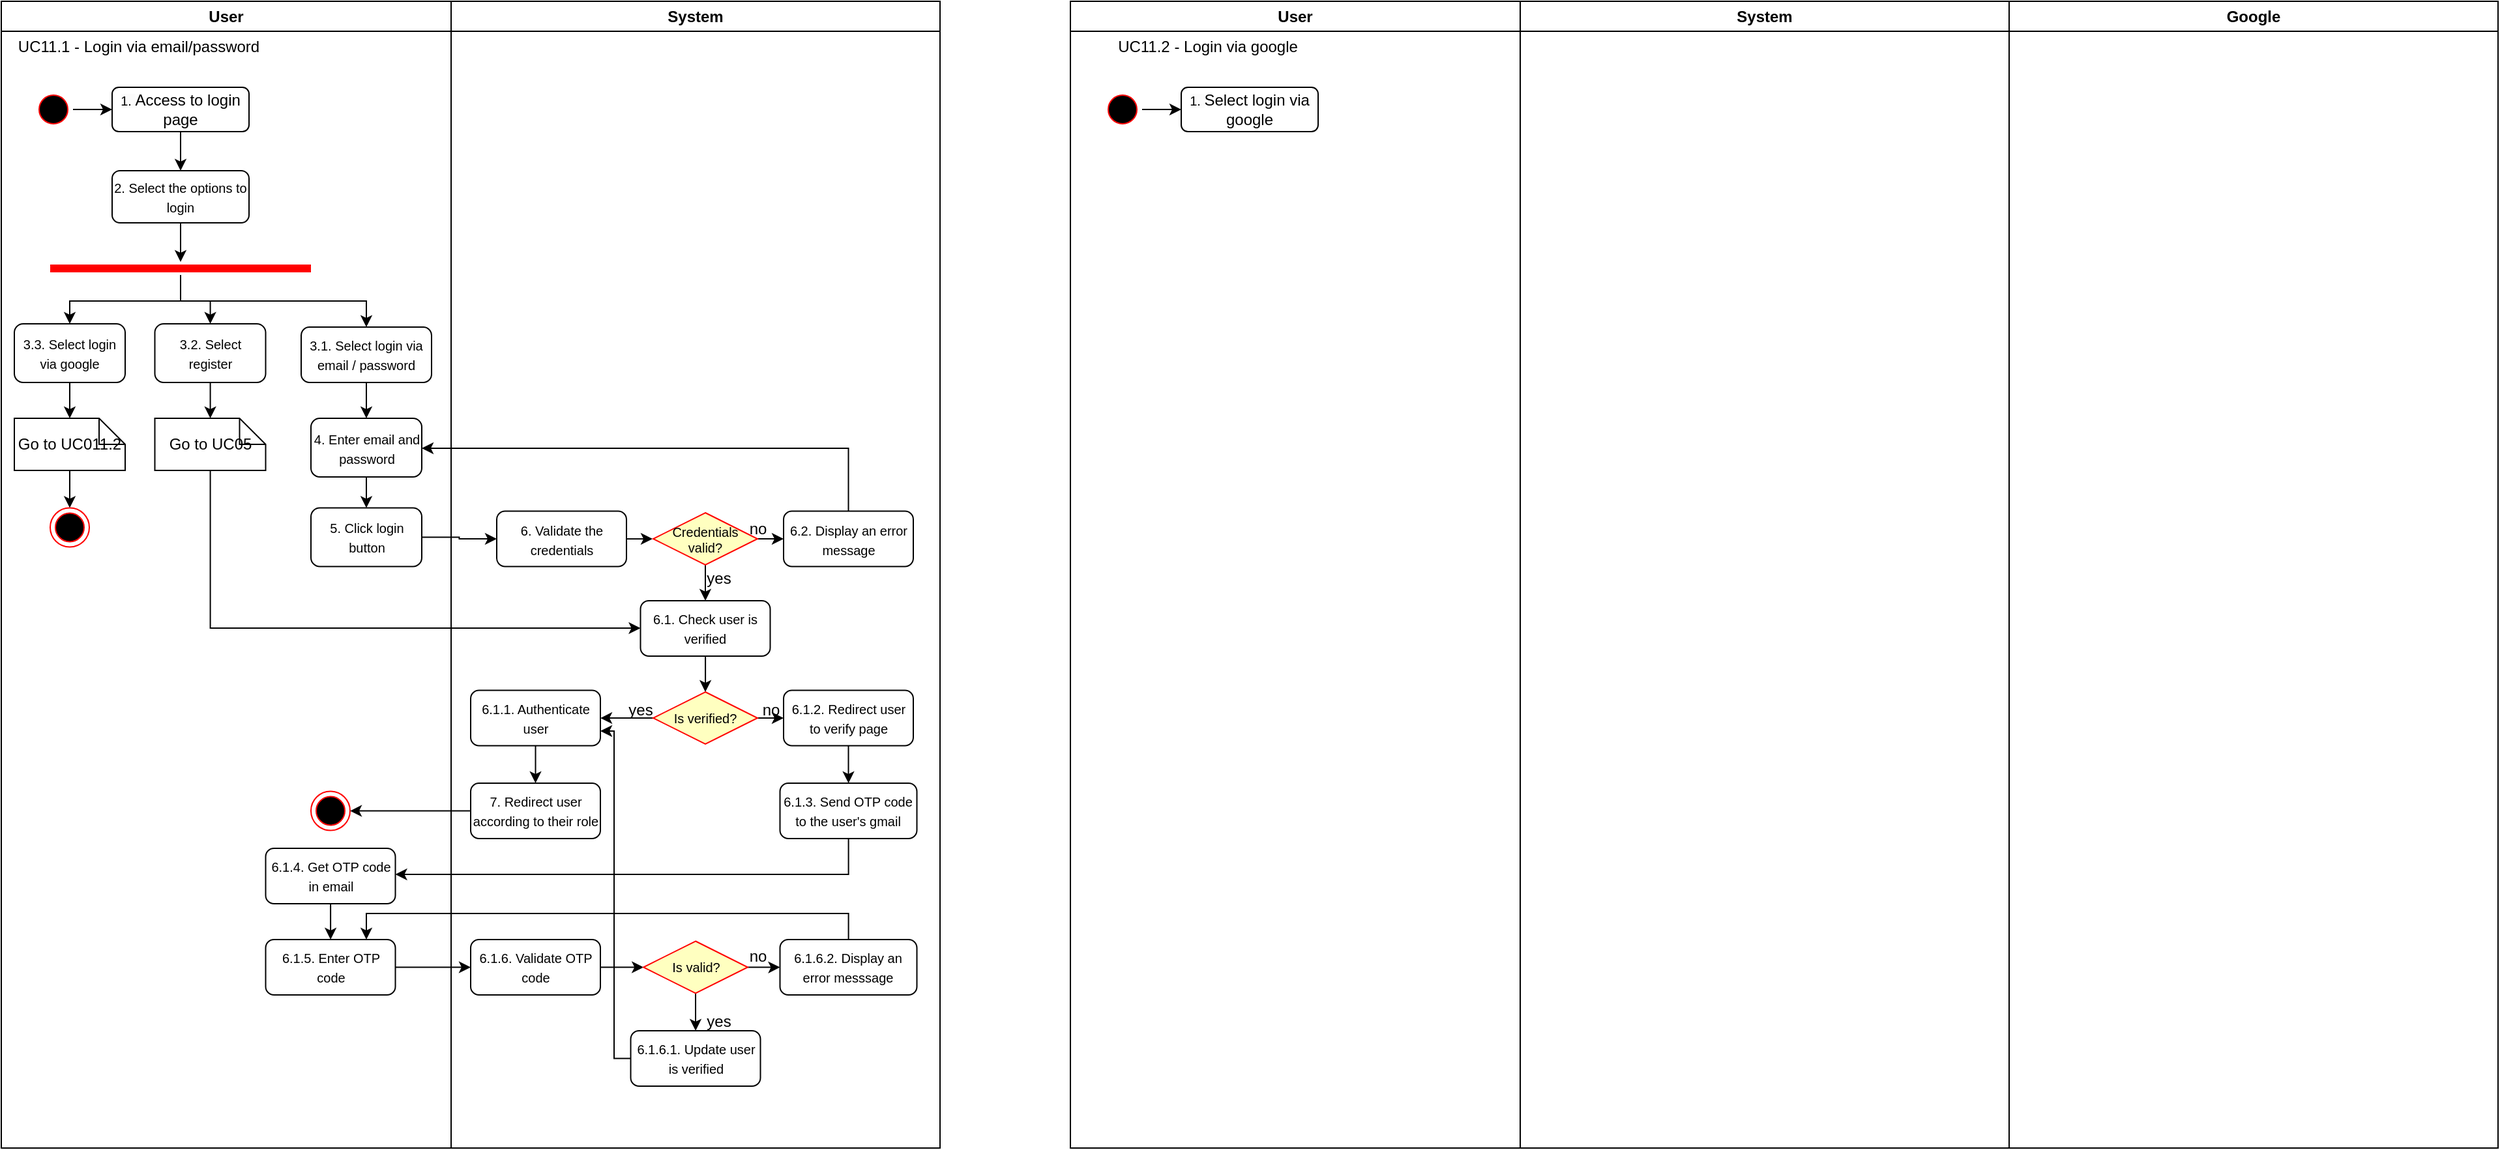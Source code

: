 <mxfile version="21.6.1" type="device">
  <diagram name="Page-1" id="e7e014a7-5840-1c2e-5031-d8a46d1fe8dd">
    <mxGraphModel dx="441" dy="258" grid="1" gridSize="10" guides="1" tooltips="1" connect="1" arrows="1" fold="1" page="1" pageScale="1" pageWidth="1169" pageHeight="826" background="none" math="0" shadow="0">
      <root>
        <mxCell id="0" />
        <mxCell id="1" parent="0" />
        <mxCell id="Gs0ZBiKjtMknKWzkRTu3-21" value="User" style="swimlane;whiteSpace=wrap;labelBackgroundColor=none;" parent="1" vertex="1">
          <mxGeometry x="100" y="80" width="345" height="880" as="geometry" />
        </mxCell>
        <mxCell id="Gs0ZBiKjtMknKWzkRTu3-22" value="" style="edgeStyle=orthogonalEdgeStyle;rounded=0;orthogonalLoop=1;jettySize=auto;html=1;" parent="Gs0ZBiKjtMknKWzkRTu3-21" source="Gs0ZBiKjtMknKWzkRTu3-23" target="Gs0ZBiKjtMknKWzkRTu3-24" edge="1">
          <mxGeometry relative="1" as="geometry">
            <mxPoint x="139.983" y="82" as="targetPoint" />
            <Array as="points" />
          </mxGeometry>
        </mxCell>
        <mxCell id="Gs0ZBiKjtMknKWzkRTu3-23" value="" style="ellipse;shape=startState;fillColor=#000000;strokeColor=#ff0000;" parent="Gs0ZBiKjtMknKWzkRTu3-21" vertex="1">
          <mxGeometry x="25" y="68" width="30" height="30" as="geometry" />
        </mxCell>
        <mxCell id="U3aUm2SdVF3fXuaIPFE2-20" value="" style="edgeStyle=orthogonalEdgeStyle;rounded=0;orthogonalLoop=1;jettySize=auto;html=1;" parent="Gs0ZBiKjtMknKWzkRTu3-21" source="Gs0ZBiKjtMknKWzkRTu3-24" target="U3aUm2SdVF3fXuaIPFE2-19" edge="1">
          <mxGeometry relative="1" as="geometry" />
        </mxCell>
        <mxCell id="Gs0ZBiKjtMknKWzkRTu3-24" value="&lt;span style=&quot;color: rgb(0, 0, 0); font-family: Helvetica; font-size: 10px; font-style: normal; font-variant-ligatures: normal; font-variant-caps: normal; font-weight: 400; letter-spacing: normal; orphans: 2; text-align: center; text-indent: 0px; text-transform: none; widows: 2; word-spacing: 0px; -webkit-text-stroke-width: 0px; background-color: rgb(251, 251, 251); text-decoration-thickness: initial; text-decoration-style: initial; text-decoration-color: initial; float: none; display: inline !important;&quot;&gt;1.&amp;nbsp;&lt;/span&gt;Access to login page" style="rounded=1;whiteSpace=wrap;html=1;verticalAlign=middle;" parent="Gs0ZBiKjtMknKWzkRTu3-21" vertex="1">
          <mxGeometry x="85" y="66" width="105" height="34" as="geometry" />
        </mxCell>
        <mxCell id="Gs0ZBiKjtMknKWzkRTu3-25" value="UC11.1 - Login via email/password" style="text;html=1;align=center;verticalAlign=middle;resizable=0;points=[];autosize=1;strokeColor=none;fillColor=none;" parent="Gs0ZBiKjtMknKWzkRTu3-21" vertex="1">
          <mxGeometry y="20" width="210" height="30" as="geometry" />
        </mxCell>
        <mxCell id="6byGGHJ90E5z8LKPCh8p-3" value="" style="edgeStyle=orthogonalEdgeStyle;rounded=0;orthogonalLoop=1;jettySize=auto;html=1;" parent="Gs0ZBiKjtMknKWzkRTu3-21" source="U3aUm2SdVF3fXuaIPFE2-19" target="6byGGHJ90E5z8LKPCh8p-1" edge="1">
          <mxGeometry relative="1" as="geometry" />
        </mxCell>
        <mxCell id="U3aUm2SdVF3fXuaIPFE2-19" value="&lt;font style=&quot;font-size: 10px;&quot;&gt;&lt;font style=&quot;font-size: 10px;&quot;&gt;2.&amp;nbsp;&lt;/font&gt;Select the options to login&lt;/font&gt;" style="rounded=1;whiteSpace=wrap;html=1;verticalAlign=middle;" parent="Gs0ZBiKjtMknKWzkRTu3-21" vertex="1">
          <mxGeometry x="85" y="130" width="105" height="40" as="geometry" />
        </mxCell>
        <mxCell id="6byGGHJ90E5z8LKPCh8p-67" style="edgeStyle=orthogonalEdgeStyle;rounded=0;orthogonalLoop=1;jettySize=auto;html=1;" parent="Gs0ZBiKjtMknKWzkRTu3-21" source="6byGGHJ90E5z8LKPCh8p-1" target="6byGGHJ90E5z8LKPCh8p-66" edge="1">
          <mxGeometry relative="1" as="geometry" />
        </mxCell>
        <mxCell id="6byGGHJ90E5z8LKPCh8p-68" style="edgeStyle=orthogonalEdgeStyle;rounded=0;orthogonalLoop=1;jettySize=auto;html=1;" parent="Gs0ZBiKjtMknKWzkRTu3-21" source="6byGGHJ90E5z8LKPCh8p-1" target="6byGGHJ90E5z8LKPCh8p-57" edge="1">
          <mxGeometry relative="1" as="geometry" />
        </mxCell>
        <mxCell id="6byGGHJ90E5z8LKPCh8p-69" style="edgeStyle=orthogonalEdgeStyle;rounded=0;orthogonalLoop=1;jettySize=auto;html=1;" parent="Gs0ZBiKjtMknKWzkRTu3-21" source="6byGGHJ90E5z8LKPCh8p-1" target="6byGGHJ90E5z8LKPCh8p-4" edge="1">
          <mxGeometry relative="1" as="geometry" />
        </mxCell>
        <mxCell id="6byGGHJ90E5z8LKPCh8p-1" value="" style="shape=line;html=1;strokeWidth=6;strokeColor=#ff0000;" parent="Gs0ZBiKjtMknKWzkRTu3-21" vertex="1">
          <mxGeometry x="37.5" y="200" width="200" height="10" as="geometry" />
        </mxCell>
        <mxCell id="6byGGHJ90E5z8LKPCh8p-8" value="" style="edgeStyle=orthogonalEdgeStyle;rounded=0;orthogonalLoop=1;jettySize=auto;html=1;" parent="Gs0ZBiKjtMknKWzkRTu3-21" source="6byGGHJ90E5z8LKPCh8p-4" target="6byGGHJ90E5z8LKPCh8p-7" edge="1">
          <mxGeometry relative="1" as="geometry" />
        </mxCell>
        <mxCell id="6byGGHJ90E5z8LKPCh8p-4" value="&lt;font style=&quot;font-size: 10px;&quot;&gt;&lt;font style=&quot;font-size: 10px;&quot;&gt;3.1. Select l&lt;/font&gt;ogin via email / password&lt;/font&gt;" style="rounded=1;whiteSpace=wrap;html=1;verticalAlign=middle;" parent="Gs0ZBiKjtMknKWzkRTu3-21" vertex="1">
          <mxGeometry x="230" y="250" width="100" height="42.5" as="geometry" />
        </mxCell>
        <mxCell id="6byGGHJ90E5z8LKPCh8p-10" value="" style="edgeStyle=orthogonalEdgeStyle;rounded=0;orthogonalLoop=1;jettySize=auto;html=1;" parent="Gs0ZBiKjtMknKWzkRTu3-21" source="6byGGHJ90E5z8LKPCh8p-7" target="6byGGHJ90E5z8LKPCh8p-9" edge="1">
          <mxGeometry relative="1" as="geometry" />
        </mxCell>
        <mxCell id="6byGGHJ90E5z8LKPCh8p-7" value="&lt;font style=&quot;font-size: 10px;&quot;&gt;&lt;font style=&quot;font-size: 10px;&quot;&gt;4. Enter email and password&lt;/font&gt;&lt;/font&gt;" style="rounded=1;whiteSpace=wrap;html=1;verticalAlign=middle;" parent="Gs0ZBiKjtMknKWzkRTu3-21" vertex="1">
          <mxGeometry x="237.5" y="320" width="85" height="45" as="geometry" />
        </mxCell>
        <mxCell id="6byGGHJ90E5z8LKPCh8p-9" value="&lt;font style=&quot;font-size: 10px;&quot;&gt;&lt;font style=&quot;font-size: 10px;&quot;&gt;5. Click login button&lt;/font&gt;&lt;/font&gt;" style="rounded=1;whiteSpace=wrap;html=1;verticalAlign=middle;" parent="Gs0ZBiKjtMknKWzkRTu3-21" vertex="1">
          <mxGeometry x="237.5" y="388.75" width="85" height="45" as="geometry" />
        </mxCell>
        <mxCell id="6byGGHJ90E5z8LKPCh8p-43" value="" style="edgeStyle=orthogonalEdgeStyle;rounded=0;orthogonalLoop=1;jettySize=auto;html=1;" parent="Gs0ZBiKjtMknKWzkRTu3-21" source="6byGGHJ90E5z8LKPCh8p-39" target="6byGGHJ90E5z8LKPCh8p-42" edge="1">
          <mxGeometry relative="1" as="geometry" />
        </mxCell>
        <mxCell id="6byGGHJ90E5z8LKPCh8p-39" value="&lt;font style=&quot;font-size: 10px;&quot;&gt;&lt;font style=&quot;font-size: 10px;&quot;&gt;6.1.4. Get OTP code in email&lt;/font&gt;&lt;/font&gt;" style="rounded=1;whiteSpace=wrap;html=1;verticalAlign=middle;" parent="Gs0ZBiKjtMknKWzkRTu3-21" vertex="1">
          <mxGeometry x="202.75" y="650" width="99.5" height="42.5" as="geometry" />
        </mxCell>
        <mxCell id="6byGGHJ90E5z8LKPCh8p-42" value="&lt;font style=&quot;font-size: 10px;&quot;&gt;&lt;font style=&quot;font-size: 10px;&quot;&gt;6.1.5. Enter OTP code&lt;/font&gt;&lt;/font&gt;" style="rounded=1;whiteSpace=wrap;html=1;verticalAlign=middle;" parent="Gs0ZBiKjtMknKWzkRTu3-21" vertex="1">
          <mxGeometry x="202.75" y="720" width="99.5" height="42.5" as="geometry" />
        </mxCell>
        <mxCell id="6byGGHJ90E5z8LKPCh8p-31" value="" style="ellipse;html=1;shape=endState;fillColor=#000000;strokeColor=#ff0000;" parent="Gs0ZBiKjtMknKWzkRTu3-21" vertex="1">
          <mxGeometry x="237.5" y="606.25" width="30" height="30" as="geometry" />
        </mxCell>
        <mxCell id="6byGGHJ90E5z8LKPCh8p-62" value="" style="edgeStyle=orthogonalEdgeStyle;rounded=0;orthogonalLoop=1;jettySize=auto;html=1;" parent="Gs0ZBiKjtMknKWzkRTu3-21" source="6byGGHJ90E5z8LKPCh8p-57" target="6byGGHJ90E5z8LKPCh8p-63" edge="1">
          <mxGeometry relative="1" as="geometry">
            <mxPoint x="105" y="320" as="targetPoint" />
          </mxGeometry>
        </mxCell>
        <mxCell id="6byGGHJ90E5z8LKPCh8p-57" value="&lt;font style=&quot;font-size: 10px;&quot;&gt;&lt;font style=&quot;font-size: 10px;&quot;&gt;3.2. Select r&lt;/font&gt;egister&lt;/font&gt;" style="rounded=1;whiteSpace=wrap;html=1;verticalAlign=middle;" parent="Gs0ZBiKjtMknKWzkRTu3-21" vertex="1">
          <mxGeometry x="117.75" y="247.5" width="85" height="45" as="geometry" />
        </mxCell>
        <mxCell id="6byGGHJ90E5z8LKPCh8p-63" value="Go to UC05" style="shape=note;size=20;whiteSpace=wrap;html=1;" parent="Gs0ZBiKjtMknKWzkRTu3-21" vertex="1">
          <mxGeometry x="117.75" y="320" width="85" height="40" as="geometry" />
        </mxCell>
        <mxCell id="6byGGHJ90E5z8LKPCh8p-71" value="" style="edgeStyle=orthogonalEdgeStyle;rounded=0;orthogonalLoop=1;jettySize=auto;html=1;" parent="Gs0ZBiKjtMknKWzkRTu3-21" source="6byGGHJ90E5z8LKPCh8p-66" target="6byGGHJ90E5z8LKPCh8p-70" edge="1">
          <mxGeometry relative="1" as="geometry" />
        </mxCell>
        <mxCell id="6byGGHJ90E5z8LKPCh8p-66" value="&lt;font style=&quot;font-size: 10px;&quot;&gt;&lt;font style=&quot;font-size: 10px;&quot;&gt;3.3. Select login via google&lt;/font&gt;&lt;/font&gt;" style="rounded=1;whiteSpace=wrap;html=1;verticalAlign=middle;" parent="Gs0ZBiKjtMknKWzkRTu3-21" vertex="1">
          <mxGeometry x="10" y="247.5" width="85" height="45" as="geometry" />
        </mxCell>
        <mxCell id="K5k0HBo6gl7Ft_5wApoT-2" value="" style="edgeStyle=orthogonalEdgeStyle;rounded=0;orthogonalLoop=1;jettySize=auto;html=1;" parent="Gs0ZBiKjtMknKWzkRTu3-21" source="6byGGHJ90E5z8LKPCh8p-70" target="K5k0HBo6gl7Ft_5wApoT-1" edge="1">
          <mxGeometry relative="1" as="geometry" />
        </mxCell>
        <mxCell id="6byGGHJ90E5z8LKPCh8p-70" value="Go to UC011.2" style="shape=note;size=20;whiteSpace=wrap;html=1;" parent="Gs0ZBiKjtMknKWzkRTu3-21" vertex="1">
          <mxGeometry x="10" y="320" width="85" height="40" as="geometry" />
        </mxCell>
        <mxCell id="K5k0HBo6gl7Ft_5wApoT-1" value="" style="ellipse;html=1;shape=endState;fillColor=#000000;strokeColor=#ff0000;" parent="Gs0ZBiKjtMknKWzkRTu3-21" vertex="1">
          <mxGeometry x="37.5" y="388.75" width="30" height="30" as="geometry" />
        </mxCell>
        <mxCell id="Gs0ZBiKjtMknKWzkRTu3-26" value="System" style="swimlane;whiteSpace=wrap" parent="1" vertex="1">
          <mxGeometry x="445" y="80" width="375" height="880" as="geometry" />
        </mxCell>
        <mxCell id="6byGGHJ90E5z8LKPCh8p-14" value="" style="edgeStyle=orthogonalEdgeStyle;rounded=0;orthogonalLoop=1;jettySize=auto;html=1;" parent="Gs0ZBiKjtMknKWzkRTu3-26" source="Gs0ZBiKjtMknKWzkRTu3-34" target="6byGGHJ90E5z8LKPCh8p-12" edge="1">
          <mxGeometry relative="1" as="geometry" />
        </mxCell>
        <mxCell id="Gs0ZBiKjtMknKWzkRTu3-34" value="&lt;font style=&quot;font-size: 10px;&quot;&gt;&lt;font style=&quot;font-size: 10px;&quot;&gt;6. Validate the credentials&lt;/font&gt;&lt;/font&gt;" style="rounded=1;whiteSpace=wrap;html=1;verticalAlign=middle;" parent="Gs0ZBiKjtMknKWzkRTu3-26" vertex="1">
          <mxGeometry x="35" y="391.25" width="99.5" height="42.5" as="geometry" />
        </mxCell>
        <mxCell id="6byGGHJ90E5z8LKPCh8p-17" value="" style="edgeStyle=orthogonalEdgeStyle;rounded=0;orthogonalLoop=1;jettySize=auto;html=1;" parent="Gs0ZBiKjtMknKWzkRTu3-26" source="6byGGHJ90E5z8LKPCh8p-12" target="6byGGHJ90E5z8LKPCh8p-15" edge="1">
          <mxGeometry relative="1" as="geometry" />
        </mxCell>
        <mxCell id="6byGGHJ90E5z8LKPCh8p-22" value="" style="edgeStyle=orthogonalEdgeStyle;rounded=0;orthogonalLoop=1;jettySize=auto;html=1;" parent="Gs0ZBiKjtMknKWzkRTu3-26" source="6byGGHJ90E5z8LKPCh8p-12" target="6byGGHJ90E5z8LKPCh8p-21" edge="1">
          <mxGeometry relative="1" as="geometry" />
        </mxCell>
        <mxCell id="6byGGHJ90E5z8LKPCh8p-12" value="Credentials valid?" style="rhombus;fillColor=#ffffc0;strokeColor=#ff0000;whiteSpace=wrap;fontSize=10;" parent="Gs0ZBiKjtMknKWzkRTu3-26" vertex="1">
          <mxGeometry x="155" y="392.5" width="80" height="40" as="geometry" />
        </mxCell>
        <mxCell id="6byGGHJ90E5z8LKPCh8p-15" value="&lt;font style=&quot;font-size: 10px;&quot;&gt;&lt;font style=&quot;font-size: 10px;&quot;&gt;6.2. Display an error message&lt;/font&gt;&lt;/font&gt;" style="rounded=1;whiteSpace=wrap;html=1;verticalAlign=middle;" parent="Gs0ZBiKjtMknKWzkRTu3-26" vertex="1">
          <mxGeometry x="255" y="391.25" width="99.5" height="42.5" as="geometry" />
        </mxCell>
        <mxCell id="6byGGHJ90E5z8LKPCh8p-18" value="no" style="text;html=1;align=center;verticalAlign=middle;resizable=0;points=[];autosize=1;strokeColor=none;fillColor=none;" parent="Gs0ZBiKjtMknKWzkRTu3-26" vertex="1">
          <mxGeometry x="215" y="390" width="40" height="30" as="geometry" />
        </mxCell>
        <mxCell id="6byGGHJ90E5z8LKPCh8p-26" value="" style="edgeStyle=orthogonalEdgeStyle;rounded=0;orthogonalLoop=1;jettySize=auto;html=1;" parent="Gs0ZBiKjtMknKWzkRTu3-26" source="6byGGHJ90E5z8LKPCh8p-21" target="6byGGHJ90E5z8LKPCh8p-25" edge="1">
          <mxGeometry relative="1" as="geometry" />
        </mxCell>
        <mxCell id="6byGGHJ90E5z8LKPCh8p-21" value="&lt;font style=&quot;font-size: 10px;&quot;&gt;&lt;font style=&quot;font-size: 10px;&quot;&gt;6.1. Check user is verified&lt;/font&gt;&lt;/font&gt;" style="rounded=1;whiteSpace=wrap;html=1;verticalAlign=middle;" parent="Gs0ZBiKjtMknKWzkRTu3-26" vertex="1">
          <mxGeometry x="145.25" y="460" width="99.5" height="42.5" as="geometry" />
        </mxCell>
        <mxCell id="6byGGHJ90E5z8LKPCh8p-28" value="" style="edgeStyle=orthogonalEdgeStyle;rounded=0;orthogonalLoop=1;jettySize=auto;html=1;" parent="Gs0ZBiKjtMknKWzkRTu3-26" source="6byGGHJ90E5z8LKPCh8p-25" target="6byGGHJ90E5z8LKPCh8p-27" edge="1">
          <mxGeometry relative="1" as="geometry" />
        </mxCell>
        <mxCell id="6byGGHJ90E5z8LKPCh8p-35" value="" style="edgeStyle=orthogonalEdgeStyle;rounded=0;orthogonalLoop=1;jettySize=auto;html=1;" parent="Gs0ZBiKjtMknKWzkRTu3-26" source="6byGGHJ90E5z8LKPCh8p-25" target="6byGGHJ90E5z8LKPCh8p-34" edge="1">
          <mxGeometry relative="1" as="geometry" />
        </mxCell>
        <mxCell id="6byGGHJ90E5z8LKPCh8p-25" value="Is verified?" style="rhombus;fillColor=#ffffc0;strokeColor=#ff0000;whiteSpace=wrap;fontSize=10;" parent="Gs0ZBiKjtMknKWzkRTu3-26" vertex="1">
          <mxGeometry x="155" y="530" width="80" height="40" as="geometry" />
        </mxCell>
        <mxCell id="6byGGHJ90E5z8LKPCh8p-30" value="" style="edgeStyle=orthogonalEdgeStyle;rounded=0;orthogonalLoop=1;jettySize=auto;html=1;" parent="Gs0ZBiKjtMknKWzkRTu3-26" source="6byGGHJ90E5z8LKPCh8p-27" target="6byGGHJ90E5z8LKPCh8p-29" edge="1">
          <mxGeometry relative="1" as="geometry" />
        </mxCell>
        <mxCell id="6byGGHJ90E5z8LKPCh8p-27" value="&lt;font style=&quot;font-size: 10px;&quot;&gt;&lt;font style=&quot;font-size: 10px;&quot;&gt;6.1.1. Authenticate user&lt;/font&gt;&lt;/font&gt;" style="rounded=1;whiteSpace=wrap;html=1;verticalAlign=middle;" parent="Gs0ZBiKjtMknKWzkRTu3-26" vertex="1">
          <mxGeometry x="15" y="528.75" width="99.5" height="42.5" as="geometry" />
        </mxCell>
        <mxCell id="6byGGHJ90E5z8LKPCh8p-29" value="&lt;font style=&quot;font-size: 10px;&quot;&gt;&lt;font style=&quot;font-size: 10px;&quot;&gt;7. Redirect user according to their role&lt;/font&gt;&lt;/font&gt;" style="rounded=1;whiteSpace=wrap;html=1;verticalAlign=middle;" parent="Gs0ZBiKjtMknKWzkRTu3-26" vertex="1">
          <mxGeometry x="15" y="600" width="99.5" height="42.5" as="geometry" />
        </mxCell>
        <mxCell id="6byGGHJ90E5z8LKPCh8p-33" value="yes" style="text;html=1;align=center;verticalAlign=middle;resizable=0;points=[];autosize=1;strokeColor=none;fillColor=none;" parent="Gs0ZBiKjtMknKWzkRTu3-26" vertex="1">
          <mxGeometry x="124.5" y="528.75" width="40" height="30" as="geometry" />
        </mxCell>
        <mxCell id="6byGGHJ90E5z8LKPCh8p-38" value="" style="edgeStyle=orthogonalEdgeStyle;rounded=0;orthogonalLoop=1;jettySize=auto;html=1;" parent="Gs0ZBiKjtMknKWzkRTu3-26" source="6byGGHJ90E5z8LKPCh8p-34" target="6byGGHJ90E5z8LKPCh8p-37" edge="1">
          <mxGeometry relative="1" as="geometry" />
        </mxCell>
        <mxCell id="6byGGHJ90E5z8LKPCh8p-34" value="&lt;font style=&quot;font-size: 10px;&quot;&gt;&lt;font style=&quot;font-size: 10px;&quot;&gt;6.1.2. Redirect user to verify page&lt;/font&gt;&lt;/font&gt;" style="rounded=1;whiteSpace=wrap;html=1;verticalAlign=middle;" parent="Gs0ZBiKjtMknKWzkRTu3-26" vertex="1">
          <mxGeometry x="255" y="528.75" width="99.5" height="42.5" as="geometry" />
        </mxCell>
        <mxCell id="6byGGHJ90E5z8LKPCh8p-36" value="no" style="text;html=1;align=center;verticalAlign=middle;resizable=0;points=[];autosize=1;strokeColor=none;fillColor=none;" parent="Gs0ZBiKjtMknKWzkRTu3-26" vertex="1">
          <mxGeometry x="225" y="528.75" width="40" height="30" as="geometry" />
        </mxCell>
        <mxCell id="6byGGHJ90E5z8LKPCh8p-37" value="&lt;font style=&quot;font-size: 10px;&quot;&gt;&lt;font style=&quot;font-size: 10px;&quot;&gt;6.1.3. Send OTP code to the user&#39;s gmail&lt;/font&gt;&lt;/font&gt;" style="rounded=1;whiteSpace=wrap;html=1;verticalAlign=middle;" parent="Gs0ZBiKjtMknKWzkRTu3-26" vertex="1">
          <mxGeometry x="252.25" y="600" width="105" height="42.5" as="geometry" />
        </mxCell>
        <mxCell id="6byGGHJ90E5z8LKPCh8p-47" value="" style="edgeStyle=orthogonalEdgeStyle;rounded=0;orthogonalLoop=1;jettySize=auto;html=1;" parent="Gs0ZBiKjtMknKWzkRTu3-26" source="6byGGHJ90E5z8LKPCh8p-44" target="6byGGHJ90E5z8LKPCh8p-46" edge="1">
          <mxGeometry relative="1" as="geometry" />
        </mxCell>
        <mxCell id="6byGGHJ90E5z8LKPCh8p-44" value="&lt;font style=&quot;font-size: 10px;&quot;&gt;&lt;font style=&quot;font-size: 10px;&quot;&gt;6.1.6. Validate OTP code&lt;/font&gt;&lt;/font&gt;" style="rounded=1;whiteSpace=wrap;html=1;verticalAlign=middle;" parent="Gs0ZBiKjtMknKWzkRTu3-26" vertex="1">
          <mxGeometry x="15" y="720" width="99.5" height="42.5" as="geometry" />
        </mxCell>
        <mxCell id="6byGGHJ90E5z8LKPCh8p-49" value="" style="edgeStyle=orthogonalEdgeStyle;rounded=0;orthogonalLoop=1;jettySize=auto;html=1;" parent="Gs0ZBiKjtMknKWzkRTu3-26" source="6byGGHJ90E5z8LKPCh8p-46" target="6byGGHJ90E5z8LKPCh8p-48" edge="1">
          <mxGeometry relative="1" as="geometry" />
        </mxCell>
        <mxCell id="6byGGHJ90E5z8LKPCh8p-54" value="" style="edgeStyle=orthogonalEdgeStyle;rounded=0;orthogonalLoop=1;jettySize=auto;html=1;" parent="Gs0ZBiKjtMknKWzkRTu3-26" source="6byGGHJ90E5z8LKPCh8p-46" target="6byGGHJ90E5z8LKPCh8p-53" edge="1">
          <mxGeometry relative="1" as="geometry" />
        </mxCell>
        <mxCell id="6byGGHJ90E5z8LKPCh8p-46" value="Is valid?" style="rhombus;fillColor=#ffffc0;strokeColor=#ff0000;whiteSpace=wrap;fontSize=10;" parent="Gs0ZBiKjtMknKWzkRTu3-26" vertex="1">
          <mxGeometry x="147.5" y="721.25" width="80" height="40" as="geometry" />
        </mxCell>
        <mxCell id="6byGGHJ90E5z8LKPCh8p-48" value="&lt;font style=&quot;font-size: 10px;&quot;&gt;&lt;font style=&quot;font-size: 10px;&quot;&gt;6.1.6.2. Display an error messsage&lt;/font&gt;&lt;/font&gt;" style="rounded=1;whiteSpace=wrap;html=1;verticalAlign=middle;" parent="Gs0ZBiKjtMknKWzkRTu3-26" vertex="1">
          <mxGeometry x="252.25" y="720" width="105" height="42.5" as="geometry" />
        </mxCell>
        <mxCell id="6byGGHJ90E5z8LKPCh8p-56" style="edgeStyle=orthogonalEdgeStyle;rounded=0;orthogonalLoop=1;jettySize=auto;html=1;" parent="Gs0ZBiKjtMknKWzkRTu3-26" source="6byGGHJ90E5z8LKPCh8p-53" target="6byGGHJ90E5z8LKPCh8p-27" edge="1">
          <mxGeometry relative="1" as="geometry">
            <Array as="points">
              <mxPoint x="125" y="811" />
              <mxPoint x="125" y="560" />
            </Array>
          </mxGeometry>
        </mxCell>
        <mxCell id="6byGGHJ90E5z8LKPCh8p-53" value="&lt;font style=&quot;font-size: 10px;&quot;&gt;&lt;font style=&quot;font-size: 10px;&quot;&gt;6.1.6.1. Update user is verified&lt;/font&gt;&lt;/font&gt;" style="rounded=1;whiteSpace=wrap;html=1;verticalAlign=middle;" parent="Gs0ZBiKjtMknKWzkRTu3-26" vertex="1">
          <mxGeometry x="137.75" y="790" width="99.5" height="42.5" as="geometry" />
        </mxCell>
        <mxCell id="6byGGHJ90E5z8LKPCh8p-11" style="edgeStyle=orthogonalEdgeStyle;rounded=0;orthogonalLoop=1;jettySize=auto;html=1;" parent="1" source="6byGGHJ90E5z8LKPCh8p-9" target="Gs0ZBiKjtMknKWzkRTu3-34" edge="1">
          <mxGeometry relative="1" as="geometry" />
        </mxCell>
        <mxCell id="6byGGHJ90E5z8LKPCh8p-16" style="edgeStyle=orthogonalEdgeStyle;rounded=0;orthogonalLoop=1;jettySize=auto;html=1;" parent="1" source="6byGGHJ90E5z8LKPCh8p-15" target="6byGGHJ90E5z8LKPCh8p-7" edge="1">
          <mxGeometry relative="1" as="geometry">
            <mxPoint x="585" y="390" as="sourcePoint" />
            <mxPoint x="650" y="390" as="targetPoint" />
            <Array as="points">
              <mxPoint x="750" y="423" />
            </Array>
          </mxGeometry>
        </mxCell>
        <mxCell id="6byGGHJ90E5z8LKPCh8p-23" value="yes" style="text;html=1;align=center;verticalAlign=middle;resizable=0;points=[];autosize=1;strokeColor=none;fillColor=none;" parent="1" vertex="1">
          <mxGeometry x="630" y="508" width="40" height="30" as="geometry" />
        </mxCell>
        <mxCell id="6byGGHJ90E5z8LKPCh8p-41" style="edgeStyle=orthogonalEdgeStyle;rounded=0;orthogonalLoop=1;jettySize=auto;html=1;" parent="1" source="6byGGHJ90E5z8LKPCh8p-37" target="6byGGHJ90E5z8LKPCh8p-39" edge="1">
          <mxGeometry relative="1" as="geometry">
            <Array as="points">
              <mxPoint x="750" y="750" />
            </Array>
          </mxGeometry>
        </mxCell>
        <mxCell id="6byGGHJ90E5z8LKPCh8p-45" value="" style="edgeStyle=orthogonalEdgeStyle;rounded=0;orthogonalLoop=1;jettySize=auto;html=1;" parent="1" source="6byGGHJ90E5z8LKPCh8p-42" target="6byGGHJ90E5z8LKPCh8p-44" edge="1">
          <mxGeometry relative="1" as="geometry" />
        </mxCell>
        <mxCell id="6byGGHJ90E5z8LKPCh8p-50" value="no" style="text;html=1;align=center;verticalAlign=middle;resizable=0;points=[];autosize=1;strokeColor=none;fillColor=none;" parent="1" vertex="1">
          <mxGeometry x="660" y="798" width="40" height="30" as="geometry" />
        </mxCell>
        <mxCell id="6byGGHJ90E5z8LKPCh8p-52" style="edgeStyle=orthogonalEdgeStyle;rounded=0;orthogonalLoop=1;jettySize=auto;html=1;" parent="1" source="6byGGHJ90E5z8LKPCh8p-48" target="6byGGHJ90E5z8LKPCh8p-42" edge="1">
          <mxGeometry relative="1" as="geometry">
            <Array as="points">
              <mxPoint x="750" y="780" />
              <mxPoint x="380" y="780" />
            </Array>
          </mxGeometry>
        </mxCell>
        <mxCell id="6byGGHJ90E5z8LKPCh8p-55" value="yes" style="text;html=1;align=center;verticalAlign=middle;resizable=0;points=[];autosize=1;strokeColor=none;fillColor=none;" parent="1" vertex="1">
          <mxGeometry x="630" y="848" width="40" height="30" as="geometry" />
        </mxCell>
        <mxCell id="6byGGHJ90E5z8LKPCh8p-32" value="" style="edgeStyle=orthogonalEdgeStyle;rounded=0;orthogonalLoop=1;jettySize=auto;html=1;" parent="1" source="6byGGHJ90E5z8LKPCh8p-29" target="6byGGHJ90E5z8LKPCh8p-31" edge="1">
          <mxGeometry relative="1" as="geometry" />
        </mxCell>
        <mxCell id="6byGGHJ90E5z8LKPCh8p-65" style="edgeStyle=orthogonalEdgeStyle;rounded=0;orthogonalLoop=1;jettySize=auto;html=1;" parent="1" source="6byGGHJ90E5z8LKPCh8p-63" target="6byGGHJ90E5z8LKPCh8p-21" edge="1">
          <mxGeometry relative="1" as="geometry">
            <mxPoint x="205" y="490" as="targetPoint" />
            <Array as="points">
              <mxPoint x="260" y="561" />
            </Array>
          </mxGeometry>
        </mxCell>
        <mxCell id="Qdt7zF43q86CYl9B5KXN-1" value="User" style="swimlane;whiteSpace=wrap;labelBackgroundColor=none;" vertex="1" parent="1">
          <mxGeometry x="920" y="80" width="345" height="880" as="geometry" />
        </mxCell>
        <mxCell id="Qdt7zF43q86CYl9B5KXN-2" value="" style="edgeStyle=orthogonalEdgeStyle;rounded=0;orthogonalLoop=1;jettySize=auto;html=1;" edge="1" parent="Qdt7zF43q86CYl9B5KXN-1" source="Qdt7zF43q86CYl9B5KXN-3" target="Qdt7zF43q86CYl9B5KXN-5">
          <mxGeometry relative="1" as="geometry">
            <mxPoint x="139.983" y="82" as="targetPoint" />
            <Array as="points" />
          </mxGeometry>
        </mxCell>
        <mxCell id="Qdt7zF43q86CYl9B5KXN-3" value="" style="ellipse;shape=startState;fillColor=#000000;strokeColor=#ff0000;" vertex="1" parent="Qdt7zF43q86CYl9B5KXN-1">
          <mxGeometry x="25" y="68" width="30" height="30" as="geometry" />
        </mxCell>
        <mxCell id="Qdt7zF43q86CYl9B5KXN-5" value="&lt;span style=&quot;color: rgb(0, 0, 0); font-family: Helvetica; font-size: 10px; font-style: normal; font-variant-ligatures: normal; font-variant-caps: normal; font-weight: 400; letter-spacing: normal; orphans: 2; text-align: center; text-indent: 0px; text-transform: none; widows: 2; word-spacing: 0px; -webkit-text-stroke-width: 0px; background-color: rgb(251, 251, 251); text-decoration-thickness: initial; text-decoration-style: initial; text-decoration-color: initial; float: none; display: inline !important;&quot;&gt;1.&amp;nbsp;&lt;/span&gt;Select login via google" style="rounded=1;whiteSpace=wrap;html=1;verticalAlign=middle;" vertex="1" parent="Qdt7zF43q86CYl9B5KXN-1">
          <mxGeometry x="85" y="66" width="105" height="34" as="geometry" />
        </mxCell>
        <mxCell id="Qdt7zF43q86CYl9B5KXN-6" value="UC11.2 - Login via google" style="text;html=1;align=center;verticalAlign=middle;resizable=0;points=[];autosize=1;strokeColor=none;fillColor=none;" vertex="1" parent="Qdt7zF43q86CYl9B5KXN-1">
          <mxGeometry x="25" y="20" width="160" height="30" as="geometry" />
        </mxCell>
        <mxCell id="Qdt7zF43q86CYl9B5KXN-30" value="System" style="swimlane;whiteSpace=wrap" vertex="1" parent="1">
          <mxGeometry x="1265" y="80" width="375" height="880" as="geometry" />
        </mxCell>
        <mxCell id="Qdt7zF43q86CYl9B5KXN-69" value="Google" style="swimlane;whiteSpace=wrap" vertex="1" parent="1">
          <mxGeometry x="1640" y="80" width="375" height="880" as="geometry" />
        </mxCell>
      </root>
    </mxGraphModel>
  </diagram>
</mxfile>
